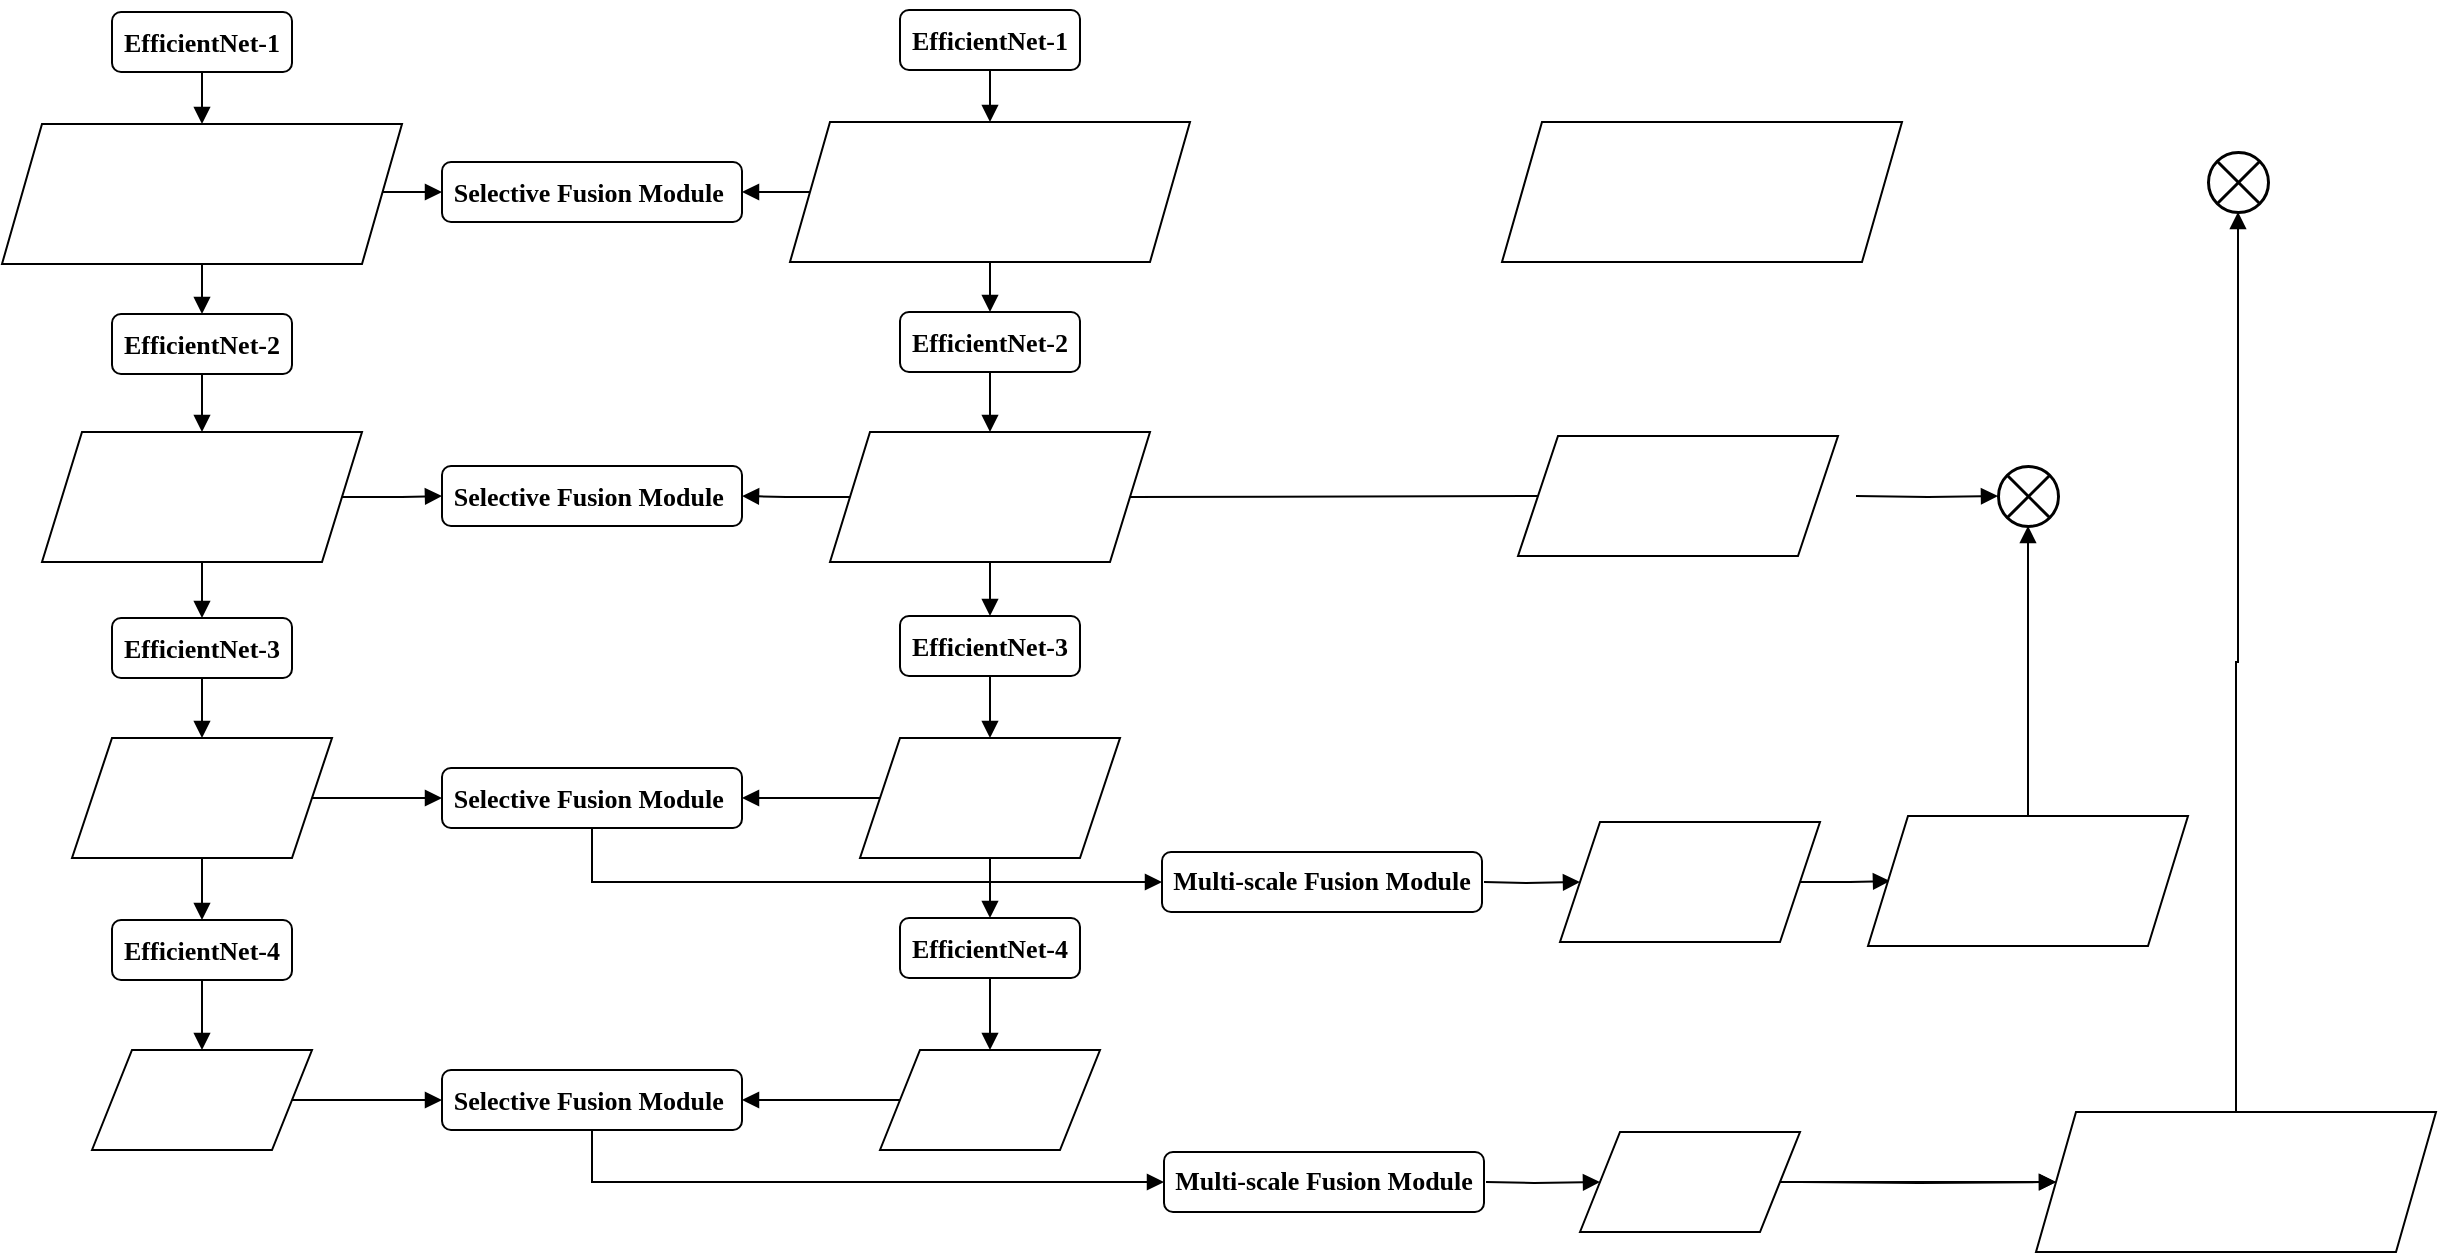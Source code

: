 <mxfile version="19.0.3" type="github">
  <diagram id="V5kDmpHyvOkLffiQJ7OR" name="Page-1">
    <mxGraphModel dx="1727" dy="1047" grid="1" gridSize="10" guides="1" tooltips="1" connect="1" arrows="1" fold="1" page="1" pageScale="1" pageWidth="827" pageHeight="1169" math="0" shadow="0">
      <root>
        <mxCell id="0" />
        <mxCell id="1" parent="0" />
        <mxCell id="irn-x4I0Ozi95wOQKls3-12" style="edgeStyle=orthogonalEdgeStyle;rounded=0;orthogonalLoop=1;jettySize=auto;html=1;exitX=0.5;exitY=1;exitDx=0;exitDy=0;entryX=0.5;entryY=0;entryDx=0;entryDy=0;fontFamily=Times New Roman;endArrow=block;endFill=1;" edge="1" parent="1" source="irn-x4I0Ozi95wOQKls3-1" target="irn-x4I0Ozi95wOQKls3-7">
          <mxGeometry relative="1" as="geometry" />
        </mxCell>
        <mxCell id="irn-x4I0Ozi95wOQKls3-38" style="edgeStyle=orthogonalEdgeStyle;rounded=0;orthogonalLoop=1;jettySize=auto;html=1;exitX=1;exitY=0.5;exitDx=0;exitDy=0;fontFamily=Times New Roman;fontSize=13;endArrow=block;endFill=1;" edge="1" parent="1" source="irn-x4I0Ozi95wOQKls3-1" target="irn-x4I0Ozi95wOQKls3-37">
          <mxGeometry relative="1" as="geometry" />
        </mxCell>
        <mxCell id="irn-x4I0Ozi95wOQKls3-1" value="" style="shape=parallelogram;perimeter=parallelogramPerimeter;whiteSpace=wrap;html=1;fixedSize=1;" vertex="1" parent="1">
          <mxGeometry x="40" y="240" width="160" height="65" as="geometry" />
        </mxCell>
        <mxCell id="irn-x4I0Ozi95wOQKls3-14" style="edgeStyle=orthogonalEdgeStyle;rounded=0;orthogonalLoop=1;jettySize=auto;html=1;exitX=0.5;exitY=1;exitDx=0;exitDy=0;entryX=0.5;entryY=0;entryDx=0;entryDy=0;fontFamily=Times New Roman;endArrow=block;endFill=1;" edge="1" parent="1" source="irn-x4I0Ozi95wOQKls3-3" target="irn-x4I0Ozi95wOQKls3-8">
          <mxGeometry relative="1" as="geometry" />
        </mxCell>
        <mxCell id="irn-x4I0Ozi95wOQKls3-41" style="edgeStyle=orthogonalEdgeStyle;rounded=0;orthogonalLoop=1;jettySize=auto;html=1;exitX=1;exitY=0.5;exitDx=0;exitDy=0;fontFamily=Times New Roman;fontSize=13;endArrow=block;endFill=1;" edge="1" parent="1" source="irn-x4I0Ozi95wOQKls3-3" target="irn-x4I0Ozi95wOQKls3-40">
          <mxGeometry relative="1" as="geometry" />
        </mxCell>
        <mxCell id="irn-x4I0Ozi95wOQKls3-3" value="" style="shape=parallelogram;perimeter=parallelogramPerimeter;whiteSpace=wrap;html=1;fixedSize=1;" vertex="1" parent="1">
          <mxGeometry x="55" y="393" width="130" height="60" as="geometry" />
        </mxCell>
        <mxCell id="irn-x4I0Ozi95wOQKls3-44" style="edgeStyle=orthogonalEdgeStyle;rounded=0;orthogonalLoop=1;jettySize=auto;html=1;exitX=1;exitY=0.5;exitDx=0;exitDy=0;entryX=0;entryY=0.5;entryDx=0;entryDy=0;fontFamily=Times New Roman;fontSize=13;endArrow=block;endFill=1;" edge="1" parent="1" source="irn-x4I0Ozi95wOQKls3-4" target="irn-x4I0Ozi95wOQKls3-43">
          <mxGeometry relative="1" as="geometry" />
        </mxCell>
        <mxCell id="irn-x4I0Ozi95wOQKls3-4" value="" style="shape=parallelogram;perimeter=parallelogramPerimeter;whiteSpace=wrap;html=1;fixedSize=1;" vertex="1" parent="1">
          <mxGeometry x="65" y="549" width="110" height="50" as="geometry" />
        </mxCell>
        <mxCell id="irn-x4I0Ozi95wOQKls3-10" style="edgeStyle=orthogonalEdgeStyle;rounded=0;orthogonalLoop=1;jettySize=auto;html=1;exitX=0.5;exitY=1;exitDx=0;exitDy=0;entryX=0.5;entryY=0;entryDx=0;entryDy=0;fontFamily=Times New Roman;endArrow=block;endFill=1;" edge="1" parent="1" source="irn-x4I0Ozi95wOQKls3-5" target="irn-x4I0Ozi95wOQKls3-6">
          <mxGeometry relative="1" as="geometry" />
        </mxCell>
        <mxCell id="irn-x4I0Ozi95wOQKls3-34" style="edgeStyle=orthogonalEdgeStyle;rounded=0;orthogonalLoop=1;jettySize=auto;html=1;exitX=1;exitY=0.5;exitDx=0;exitDy=0;entryX=0;entryY=0.5;entryDx=0;entryDy=0;fontFamily=Times New Roman;fontSize=13;endArrow=block;endFill=1;" edge="1" parent="1" source="irn-x4I0Ozi95wOQKls3-5" target="irn-x4I0Ozi95wOQKls3-33">
          <mxGeometry relative="1" as="geometry">
            <Array as="points">
              <mxPoint x="240" y="120" />
            </Array>
          </mxGeometry>
        </mxCell>
        <mxCell id="irn-x4I0Ozi95wOQKls3-5" value="" style="shape=parallelogram;perimeter=parallelogramPerimeter;whiteSpace=wrap;html=1;fixedSize=1;" vertex="1" parent="1">
          <mxGeometry x="20" y="86" width="200" height="70" as="geometry" />
        </mxCell>
        <mxCell id="irn-x4I0Ozi95wOQKls3-11" style="edgeStyle=orthogonalEdgeStyle;rounded=0;orthogonalLoop=1;jettySize=auto;html=1;exitX=0.5;exitY=1;exitDx=0;exitDy=0;fontFamily=Times New Roman;endArrow=block;endFill=1;" edge="1" parent="1" source="irn-x4I0Ozi95wOQKls3-6" target="irn-x4I0Ozi95wOQKls3-1">
          <mxGeometry relative="1" as="geometry" />
        </mxCell>
        <mxCell id="irn-x4I0Ozi95wOQKls3-6" value="&lt;p class=&quot;MsoNormal&quot;&gt;&lt;b&gt;&lt;font style=&quot;font-size: 13px;&quot; face=&quot;Times New Roman&quot;&gt;EfficientNet-2&lt;/font&gt;&lt;/b&gt;&lt;/p&gt;" style="rounded=1;whiteSpace=wrap;html=1;" vertex="1" parent="1">
          <mxGeometry x="75" y="181" width="90" height="30" as="geometry" />
        </mxCell>
        <mxCell id="irn-x4I0Ozi95wOQKls3-13" style="edgeStyle=orthogonalEdgeStyle;rounded=0;orthogonalLoop=1;jettySize=auto;html=1;exitX=0.5;exitY=1;exitDx=0;exitDy=0;fontFamily=Times New Roman;endArrow=block;endFill=1;" edge="1" parent="1" source="irn-x4I0Ozi95wOQKls3-7" target="irn-x4I0Ozi95wOQKls3-3">
          <mxGeometry relative="1" as="geometry" />
        </mxCell>
        <mxCell id="irn-x4I0Ozi95wOQKls3-7" value="&lt;p class=&quot;MsoNormal&quot;&gt;&lt;b&gt;&lt;font style=&quot;font-size: 13px;&quot; face=&quot;Times New Roman&quot;&gt;EfficientNet-3&lt;/font&gt;&lt;/b&gt;&lt;/p&gt;" style="rounded=1;whiteSpace=wrap;html=1;" vertex="1" parent="1">
          <mxGeometry x="75" y="333" width="90" height="30" as="geometry" />
        </mxCell>
        <mxCell id="irn-x4I0Ozi95wOQKls3-15" style="edgeStyle=orthogonalEdgeStyle;rounded=0;orthogonalLoop=1;jettySize=auto;html=1;exitX=0.5;exitY=1;exitDx=0;exitDy=0;entryX=0.5;entryY=0;entryDx=0;entryDy=0;fontFamily=Times New Roman;endArrow=block;endFill=1;" edge="1" parent="1" source="irn-x4I0Ozi95wOQKls3-8" target="irn-x4I0Ozi95wOQKls3-4">
          <mxGeometry relative="1" as="geometry" />
        </mxCell>
        <mxCell id="irn-x4I0Ozi95wOQKls3-8" value="&lt;p class=&quot;MsoNormal&quot;&gt;&lt;b&gt;&lt;font style=&quot;font-size: 13px;&quot; face=&quot;Times New Roman&quot;&gt;EfficientNet-4&lt;/font&gt;&lt;/b&gt;&lt;/p&gt;" style="rounded=1;whiteSpace=wrap;html=1;" vertex="1" parent="1">
          <mxGeometry x="75" y="484" width="90" height="30" as="geometry" />
        </mxCell>
        <mxCell id="irn-x4I0Ozi95wOQKls3-16" style="edgeStyle=orthogonalEdgeStyle;rounded=0;orthogonalLoop=1;jettySize=auto;html=1;exitX=0.5;exitY=1;exitDx=0;exitDy=0;entryX=0.5;entryY=0;entryDx=0;entryDy=0;fontFamily=Times New Roman;endArrow=block;endFill=1;" edge="1" parent="1" source="irn-x4I0Ozi95wOQKls3-9" target="irn-x4I0Ozi95wOQKls3-5">
          <mxGeometry relative="1" as="geometry" />
        </mxCell>
        <mxCell id="irn-x4I0Ozi95wOQKls3-9" value="&lt;p class=&quot;MsoNormal&quot;&gt;&lt;b&gt;&lt;font style=&quot;font-size: 13px;&quot; face=&quot;Times New Roman&quot;&gt;EfficientNet-1&lt;/font&gt;&lt;/b&gt;&lt;/p&gt;" style="rounded=1;whiteSpace=wrap;html=1;" vertex="1" parent="1">
          <mxGeometry x="75" y="30" width="90" height="30" as="geometry" />
        </mxCell>
        <mxCell id="irn-x4I0Ozi95wOQKls3-17" style="edgeStyle=orthogonalEdgeStyle;rounded=0;orthogonalLoop=1;jettySize=auto;html=1;exitX=0.5;exitY=1;exitDx=0;exitDy=0;entryX=0.5;entryY=0;entryDx=0;entryDy=0;fontFamily=Times New Roman;endArrow=block;endFill=1;" edge="1" parent="1" source="irn-x4I0Ozi95wOQKls3-18" target="irn-x4I0Ozi95wOQKls3-27">
          <mxGeometry relative="1" as="geometry" />
        </mxCell>
        <mxCell id="irn-x4I0Ozi95wOQKls3-39" style="edgeStyle=orthogonalEdgeStyle;rounded=0;orthogonalLoop=1;jettySize=auto;html=1;exitX=0;exitY=0.5;exitDx=0;exitDy=0;entryX=1;entryY=0.5;entryDx=0;entryDy=0;fontFamily=Times New Roman;fontSize=13;endArrow=block;endFill=1;" edge="1" parent="1" source="irn-x4I0Ozi95wOQKls3-18" target="irn-x4I0Ozi95wOQKls3-37">
          <mxGeometry relative="1" as="geometry" />
        </mxCell>
        <mxCell id="irn-x4I0Ozi95wOQKls3-60" style="edgeStyle=orthogonalEdgeStyle;rounded=0;orthogonalLoop=1;jettySize=auto;html=1;exitX=1;exitY=0.5;exitDx=0;exitDy=0;fontFamily=Times New Roman;fontSize=13;endArrow=block;endFill=1;" edge="1" parent="1" source="irn-x4I0Ozi95wOQKls3-18">
          <mxGeometry relative="1" as="geometry">
            <mxPoint x="807" y="272" as="targetPoint" />
          </mxGeometry>
        </mxCell>
        <mxCell id="irn-x4I0Ozi95wOQKls3-18" value="" style="shape=parallelogram;perimeter=parallelogramPerimeter;whiteSpace=wrap;html=1;fixedSize=1;" vertex="1" parent="1">
          <mxGeometry x="434" y="240" width="160" height="65" as="geometry" />
        </mxCell>
        <mxCell id="irn-x4I0Ozi95wOQKls3-19" style="edgeStyle=orthogonalEdgeStyle;rounded=0;orthogonalLoop=1;jettySize=auto;html=1;exitX=0.5;exitY=1;exitDx=0;exitDy=0;entryX=0.5;entryY=0;entryDx=0;entryDy=0;fontFamily=Times New Roman;endArrow=block;endFill=1;" edge="1" parent="1" source="irn-x4I0Ozi95wOQKls3-20" target="irn-x4I0Ozi95wOQKls3-29">
          <mxGeometry relative="1" as="geometry" />
        </mxCell>
        <mxCell id="irn-x4I0Ozi95wOQKls3-42" style="edgeStyle=orthogonalEdgeStyle;rounded=0;orthogonalLoop=1;jettySize=auto;html=1;exitX=0;exitY=0.5;exitDx=0;exitDy=0;fontFamily=Times New Roman;fontSize=13;endArrow=block;endFill=1;" edge="1" parent="1" source="irn-x4I0Ozi95wOQKls3-20" target="irn-x4I0Ozi95wOQKls3-40">
          <mxGeometry relative="1" as="geometry" />
        </mxCell>
        <mxCell id="irn-x4I0Ozi95wOQKls3-20" value="" style="shape=parallelogram;perimeter=parallelogramPerimeter;whiteSpace=wrap;html=1;fixedSize=1;" vertex="1" parent="1">
          <mxGeometry x="449" y="393" width="130" height="60" as="geometry" />
        </mxCell>
        <mxCell id="irn-x4I0Ozi95wOQKls3-45" style="edgeStyle=orthogonalEdgeStyle;rounded=0;orthogonalLoop=1;jettySize=auto;html=1;exitX=0;exitY=0.5;exitDx=0;exitDy=0;entryX=1;entryY=0.5;entryDx=0;entryDy=0;fontFamily=Times New Roman;fontSize=13;endArrow=block;endFill=1;" edge="1" parent="1" source="irn-x4I0Ozi95wOQKls3-21" target="irn-x4I0Ozi95wOQKls3-43">
          <mxGeometry relative="1" as="geometry" />
        </mxCell>
        <mxCell id="irn-x4I0Ozi95wOQKls3-21" value="" style="shape=parallelogram;perimeter=parallelogramPerimeter;whiteSpace=wrap;html=1;fixedSize=1;" vertex="1" parent="1">
          <mxGeometry x="459" y="549" width="110" height="50" as="geometry" />
        </mxCell>
        <mxCell id="irn-x4I0Ozi95wOQKls3-22" style="edgeStyle=orthogonalEdgeStyle;rounded=0;orthogonalLoop=1;jettySize=auto;html=1;exitX=0.5;exitY=1;exitDx=0;exitDy=0;entryX=0.5;entryY=0;entryDx=0;entryDy=0;fontFamily=Times New Roman;endArrow=block;endFill=1;" edge="1" parent="1" source="irn-x4I0Ozi95wOQKls3-23" target="irn-x4I0Ozi95wOQKls3-25">
          <mxGeometry relative="1" as="geometry" />
        </mxCell>
        <mxCell id="irn-x4I0Ozi95wOQKls3-35" style="edgeStyle=orthogonalEdgeStyle;rounded=0;orthogonalLoop=1;jettySize=auto;html=1;exitX=0;exitY=0.5;exitDx=0;exitDy=0;fontFamily=Times New Roman;fontSize=13;endArrow=block;endFill=1;" edge="1" parent="1" source="irn-x4I0Ozi95wOQKls3-23" target="irn-x4I0Ozi95wOQKls3-33">
          <mxGeometry relative="1" as="geometry" />
        </mxCell>
        <mxCell id="irn-x4I0Ozi95wOQKls3-23" value="" style="shape=parallelogram;perimeter=parallelogramPerimeter;whiteSpace=wrap;html=1;fixedSize=1;" vertex="1" parent="1">
          <mxGeometry x="414" y="85" width="200" height="70" as="geometry" />
        </mxCell>
        <mxCell id="irn-x4I0Ozi95wOQKls3-24" style="edgeStyle=orthogonalEdgeStyle;rounded=0;orthogonalLoop=1;jettySize=auto;html=1;exitX=0.5;exitY=1;exitDx=0;exitDy=0;fontFamily=Times New Roman;endArrow=block;endFill=1;" edge="1" parent="1" source="irn-x4I0Ozi95wOQKls3-25" target="irn-x4I0Ozi95wOQKls3-18">
          <mxGeometry relative="1" as="geometry" />
        </mxCell>
        <mxCell id="irn-x4I0Ozi95wOQKls3-25" value="&lt;p class=&quot;MsoNormal&quot;&gt;&lt;b&gt;&lt;font style=&quot;font-size: 13px;&quot; face=&quot;Times New Roman&quot;&gt;EfficientNet-2&lt;/font&gt;&lt;/b&gt;&lt;/p&gt;" style="rounded=1;whiteSpace=wrap;html=1;" vertex="1" parent="1">
          <mxGeometry x="469" y="180" width="90" height="30" as="geometry" />
        </mxCell>
        <mxCell id="irn-x4I0Ozi95wOQKls3-26" style="edgeStyle=orthogonalEdgeStyle;rounded=0;orthogonalLoop=1;jettySize=auto;html=1;exitX=0.5;exitY=1;exitDx=0;exitDy=0;fontFamily=Times New Roman;endArrow=block;endFill=1;" edge="1" parent="1" source="irn-x4I0Ozi95wOQKls3-27" target="irn-x4I0Ozi95wOQKls3-20">
          <mxGeometry relative="1" as="geometry" />
        </mxCell>
        <mxCell id="irn-x4I0Ozi95wOQKls3-27" value="&lt;p class=&quot;MsoNormal&quot;&gt;&lt;b&gt;&lt;font style=&quot;font-size: 13px;&quot; face=&quot;Times New Roman&quot;&gt;EfficientNet-3&lt;/font&gt;&lt;/b&gt;&lt;/p&gt;" style="rounded=1;whiteSpace=wrap;html=1;" vertex="1" parent="1">
          <mxGeometry x="469" y="332" width="90" height="30" as="geometry" />
        </mxCell>
        <mxCell id="irn-x4I0Ozi95wOQKls3-28" style="edgeStyle=orthogonalEdgeStyle;rounded=0;orthogonalLoop=1;jettySize=auto;html=1;exitX=0.5;exitY=1;exitDx=0;exitDy=0;entryX=0.5;entryY=0;entryDx=0;entryDy=0;fontFamily=Times New Roman;endArrow=block;endFill=1;" edge="1" parent="1" source="irn-x4I0Ozi95wOQKls3-29" target="irn-x4I0Ozi95wOQKls3-21">
          <mxGeometry relative="1" as="geometry" />
        </mxCell>
        <mxCell id="irn-x4I0Ozi95wOQKls3-29" value="&lt;p class=&quot;MsoNormal&quot;&gt;&lt;b&gt;&lt;font style=&quot;font-size: 13px;&quot; face=&quot;Times New Roman&quot;&gt;EfficientNet-4&lt;/font&gt;&lt;/b&gt;&lt;/p&gt;" style="rounded=1;whiteSpace=wrap;html=1;" vertex="1" parent="1">
          <mxGeometry x="469" y="483" width="90" height="30" as="geometry" />
        </mxCell>
        <mxCell id="irn-x4I0Ozi95wOQKls3-30" style="edgeStyle=orthogonalEdgeStyle;rounded=0;orthogonalLoop=1;jettySize=auto;html=1;exitX=0.5;exitY=1;exitDx=0;exitDy=0;entryX=0.5;entryY=0;entryDx=0;entryDy=0;fontFamily=Times New Roman;endArrow=block;endFill=1;" edge="1" parent="1" source="irn-x4I0Ozi95wOQKls3-31" target="irn-x4I0Ozi95wOQKls3-23">
          <mxGeometry relative="1" as="geometry" />
        </mxCell>
        <mxCell id="irn-x4I0Ozi95wOQKls3-31" value="&lt;p class=&quot;MsoNormal&quot;&gt;&lt;b&gt;&lt;font style=&quot;font-size: 13px;&quot; face=&quot;Times New Roman&quot;&gt;EfficientNet-1&lt;/font&gt;&lt;/b&gt;&lt;/p&gt;" style="rounded=1;whiteSpace=wrap;html=1;" vertex="1" parent="1">
          <mxGeometry x="469" y="29" width="90" height="30" as="geometry" />
        </mxCell>
        <mxCell id="irn-x4I0Ozi95wOQKls3-33" value="&lt;p class=&quot;MsoNormal&quot;&gt;&lt;span&gt;&lt;font face=&quot;Times New Roman&quot; style=&quot;font-size: 13px;&quot;&gt;&lt;b&gt;Selective Fusion Module&amp;nbsp;&lt;/b&gt;&lt;/font&gt;&lt;/span&gt;&lt;/p&gt;" style="rounded=1;whiteSpace=wrap;html=1;" vertex="1" parent="1">
          <mxGeometry x="240" y="105" width="150" height="30" as="geometry" />
        </mxCell>
        <mxCell id="irn-x4I0Ozi95wOQKls3-50" style="edgeStyle=orthogonalEdgeStyle;rounded=0;orthogonalLoop=1;jettySize=auto;html=1;exitX=0.5;exitY=1;exitDx=0;exitDy=0;entryX=0;entryY=0.5;entryDx=0;entryDy=0;fontFamily=Times New Roman;fontSize=13;endArrow=block;endFill=1;" edge="1" parent="1" source="irn-x4I0Ozi95wOQKls3-43" target="irn-x4I0Ozi95wOQKls3-48">
          <mxGeometry relative="1" as="geometry" />
        </mxCell>
        <mxCell id="irn-x4I0Ozi95wOQKls3-37" value="&lt;p class=&quot;MsoNormal&quot;&gt;&lt;span&gt;&lt;font face=&quot;Times New Roman&quot; style=&quot;font-size: 13px;&quot;&gt;&lt;b&gt;Selective Fusion Module&amp;nbsp;&lt;/b&gt;&lt;/font&gt;&lt;/span&gt;&lt;/p&gt;" style="rounded=1;whiteSpace=wrap;html=1;" vertex="1" parent="1">
          <mxGeometry x="240" y="257" width="150" height="30" as="geometry" />
        </mxCell>
        <mxCell id="irn-x4I0Ozi95wOQKls3-51" style="edgeStyle=orthogonalEdgeStyle;rounded=0;orthogonalLoop=1;jettySize=auto;html=1;exitX=0.5;exitY=1;exitDx=0;exitDy=0;entryX=0;entryY=0.5;entryDx=0;entryDy=0;fontFamily=Times New Roman;fontSize=13;endArrow=block;endFill=1;" edge="1" parent="1" source="irn-x4I0Ozi95wOQKls3-40" target="irn-x4I0Ozi95wOQKls3-49">
          <mxGeometry relative="1" as="geometry" />
        </mxCell>
        <mxCell id="irn-x4I0Ozi95wOQKls3-40" value="&lt;p class=&quot;MsoNormal&quot;&gt;&lt;span&gt;&lt;font face=&quot;Times New Roman&quot; style=&quot;font-size: 13px;&quot;&gt;&lt;b&gt;Selective Fusion Module&amp;nbsp;&lt;/b&gt;&lt;/font&gt;&lt;/span&gt;&lt;/p&gt;" style="rounded=1;whiteSpace=wrap;html=1;" vertex="1" parent="1">
          <mxGeometry x="240" y="408" width="150" height="30" as="geometry" />
        </mxCell>
        <mxCell id="irn-x4I0Ozi95wOQKls3-43" value="&lt;p class=&quot;MsoNormal&quot;&gt;&lt;span&gt;&lt;font face=&quot;Times New Roman&quot; style=&quot;font-size: 13px;&quot;&gt;&lt;b&gt;Selective Fusion Module&amp;nbsp;&lt;/b&gt;&lt;/font&gt;&lt;/span&gt;&lt;/p&gt;" style="rounded=1;whiteSpace=wrap;html=1;" vertex="1" parent="1">
          <mxGeometry x="240" y="559" width="150" height="30" as="geometry" />
        </mxCell>
        <mxCell id="irn-x4I0Ozi95wOQKls3-55" style="edgeStyle=orthogonalEdgeStyle;rounded=0;orthogonalLoop=1;jettySize=auto;html=1;exitX=1;exitY=0.5;exitDx=0;exitDy=0;entryX=0;entryY=0.5;entryDx=0;entryDy=0;fontFamily=Times New Roman;fontSize=13;endArrow=block;endFill=1;" edge="1" parent="1" target="irn-x4I0Ozi95wOQKls3-54">
          <mxGeometry relative="1" as="geometry">
            <mxPoint x="762" y="615" as="sourcePoint" />
          </mxGeometry>
        </mxCell>
        <mxCell id="irn-x4I0Ozi95wOQKls3-48" value="&lt;p style=&quot;font-size: 13px;&quot; class=&quot;Msoheading9&quot;&gt;&lt;font face=&quot;Times New Roman&quot;&gt;&lt;b&gt;&lt;font style=&quot;font-size: 13px;&quot;&gt;Multi-scale &lt;/font&gt;&lt;font style=&quot;font-size: 13px;&quot;&gt;F&lt;/font&gt;&lt;font style=&quot;font-size: 13px;&quot;&gt;usion &lt;/font&gt;&lt;font style=&quot;font-size: 13px;&quot;&gt;M&lt;/font&gt;&lt;font style=&quot;font-size: 13px;&quot;&gt;odule&lt;/font&gt;&lt;/b&gt;&lt;/font&gt;&lt;b&gt;&lt;span style=&quot;font-family: Cambria; font-size: 10.5pt;&quot;&gt;&lt;/span&gt;&lt;/b&gt;&lt;/p&gt;" style="rounded=1;whiteSpace=wrap;html=1;" vertex="1" parent="1">
          <mxGeometry x="601" y="600" width="160" height="30" as="geometry" />
        </mxCell>
        <mxCell id="irn-x4I0Ozi95wOQKls3-58" style="edgeStyle=orthogonalEdgeStyle;rounded=0;orthogonalLoop=1;jettySize=auto;html=1;exitX=1;exitY=0.5;exitDx=0;exitDy=0;entryX=0;entryY=0.5;entryDx=0;entryDy=0;fontFamily=Times New Roman;fontSize=13;endArrow=block;endFill=1;" edge="1" parent="1" target="irn-x4I0Ozi95wOQKls3-57">
          <mxGeometry relative="1" as="geometry">
            <mxPoint x="761" y="465" as="sourcePoint" />
          </mxGeometry>
        </mxCell>
        <mxCell id="irn-x4I0Ozi95wOQKls3-49" value="&lt;p style=&quot;font-size: 13px;&quot; class=&quot;Msoheading9&quot;&gt;&lt;font face=&quot;Times New Roman&quot;&gt;&lt;b&gt;&lt;font style=&quot;font-size: 13px;&quot;&gt;Multi-scale &lt;/font&gt;&lt;font style=&quot;font-size: 13px;&quot;&gt;F&lt;/font&gt;&lt;font style=&quot;font-size: 13px;&quot;&gt;usion &lt;/font&gt;&lt;font style=&quot;font-size: 13px;&quot;&gt;M&lt;/font&gt;&lt;font style=&quot;font-size: 13px;&quot;&gt;odule&lt;/font&gt;&lt;/b&gt;&lt;/font&gt;&lt;b&gt;&lt;span style=&quot;font-family: Cambria; font-size: 10.5pt;&quot;&gt;&lt;/span&gt;&lt;/b&gt;&lt;/p&gt;" style="rounded=1;whiteSpace=wrap;html=1;" vertex="1" parent="1">
          <mxGeometry x="600" y="450" width="160" height="30" as="geometry" />
        </mxCell>
        <mxCell id="irn-x4I0Ozi95wOQKls3-69" value="" style="edgeStyle=orthogonalEdgeStyle;rounded=0;orthogonalLoop=1;jettySize=auto;html=1;fontFamily=Times New Roman;fontSize=13;endArrow=block;endFill=1;" edge="1" parent="1" source="irn-x4I0Ozi95wOQKls3-54" target="irn-x4I0Ozi95wOQKls3-68">
          <mxGeometry relative="1" as="geometry" />
        </mxCell>
        <mxCell id="irn-x4I0Ozi95wOQKls3-54" value="" style="shape=parallelogram;perimeter=parallelogramPerimeter;whiteSpace=wrap;html=1;fixedSize=1;" vertex="1" parent="1">
          <mxGeometry x="809" y="590" width="110" height="50" as="geometry" />
        </mxCell>
        <mxCell id="irn-x4I0Ozi95wOQKls3-62" style="edgeStyle=orthogonalEdgeStyle;rounded=0;orthogonalLoop=1;jettySize=auto;html=1;exitX=1;exitY=0.5;exitDx=0;exitDy=0;entryX=0;entryY=0.5;entryDx=0;entryDy=0;fontFamily=Times New Roman;fontSize=13;endArrow=block;endFill=1;" edge="1" parent="1" source="irn-x4I0Ozi95wOQKls3-57">
          <mxGeometry relative="1" as="geometry">
            <mxPoint x="964" y="464.5" as="targetPoint" />
          </mxGeometry>
        </mxCell>
        <mxCell id="irn-x4I0Ozi95wOQKls3-57" value="" style="shape=parallelogram;perimeter=parallelogramPerimeter;whiteSpace=wrap;html=1;fixedSize=1;" vertex="1" parent="1">
          <mxGeometry x="799" y="435" width="130" height="60" as="geometry" />
        </mxCell>
        <mxCell id="irn-x4I0Ozi95wOQKls3-65" style="edgeStyle=orthogonalEdgeStyle;rounded=0;orthogonalLoop=1;jettySize=auto;html=1;exitX=1;exitY=0.5;exitDx=0;exitDy=0;entryX=0;entryY=0.5;entryDx=0;entryDy=0;fontFamily=Times New Roman;fontSize=13;endArrow=block;endFill=1;" edge="1" parent="1" target="irn-x4I0Ozi95wOQKls3-64">
          <mxGeometry relative="1" as="geometry">
            <mxPoint x="947" y="272" as="sourcePoint" />
          </mxGeometry>
        </mxCell>
        <mxCell id="irn-x4I0Ozi95wOQKls3-66" style="edgeStyle=orthogonalEdgeStyle;rounded=0;orthogonalLoop=1;jettySize=auto;html=1;exitX=0.5;exitY=0;exitDx=0;exitDy=0;entryX=0.5;entryY=1;entryDx=0;entryDy=0;fontFamily=Times New Roman;fontSize=13;endArrow=block;endFill=1;" edge="1" parent="1" source="irn-x4I0Ozi95wOQKls3-61" target="irn-x4I0Ozi95wOQKls3-64">
          <mxGeometry relative="1" as="geometry" />
        </mxCell>
        <mxCell id="irn-x4I0Ozi95wOQKls3-61" value="" style="shape=parallelogram;perimeter=parallelogramPerimeter;whiteSpace=wrap;html=1;fixedSize=1;" vertex="1" parent="1">
          <mxGeometry x="953" y="432" width="160" height="65" as="geometry" />
        </mxCell>
        <mxCell id="irn-x4I0Ozi95wOQKls3-64" value="" style="shape=sumEllipse;perimeter=ellipsePerimeter;whiteSpace=wrap;html=1;backgroundOutline=1;fontFamily=Times New Roman;fontSize=13;strokeWidth=1.5;" vertex="1" parent="1">
          <mxGeometry x="1018" y="257" width="30" height="30" as="geometry" />
        </mxCell>
        <mxCell id="irn-x4I0Ozi95wOQKls3-67" style="edgeStyle=orthogonalEdgeStyle;rounded=0;orthogonalLoop=1;jettySize=auto;html=1;exitX=1;exitY=0.5;exitDx=0;exitDy=0;entryX=0;entryY=0.5;entryDx=0;entryDy=0;fontFamily=Times New Roman;fontSize=13;endArrow=block;endFill=1;" edge="1" parent="1" target="irn-x4I0Ozi95wOQKls3-68">
          <mxGeometry relative="1" as="geometry">
            <mxPoint x="919" y="615" as="sourcePoint" />
            <mxPoint x="982" y="615" as="targetPoint" />
          </mxGeometry>
        </mxCell>
        <mxCell id="irn-x4I0Ozi95wOQKls3-71" style="edgeStyle=orthogonalEdgeStyle;rounded=0;orthogonalLoop=1;jettySize=auto;html=1;exitX=0.5;exitY=0;exitDx=0;exitDy=0;entryX=0.5;entryY=1;entryDx=0;entryDy=0;fontFamily=Times New Roman;fontSize=13;endArrow=block;endFill=1;" edge="1" parent="1" source="irn-x4I0Ozi95wOQKls3-68" target="irn-x4I0Ozi95wOQKls3-70">
          <mxGeometry relative="1" as="geometry" />
        </mxCell>
        <mxCell id="irn-x4I0Ozi95wOQKls3-68" value="" style="shape=parallelogram;perimeter=parallelogramPerimeter;whiteSpace=wrap;html=1;fixedSize=1;" vertex="1" parent="1">
          <mxGeometry x="1037" y="580" width="200" height="70" as="geometry" />
        </mxCell>
        <mxCell id="irn-x4I0Ozi95wOQKls3-70" value="" style="shape=sumEllipse;perimeter=ellipsePerimeter;whiteSpace=wrap;html=1;backgroundOutline=1;fontFamily=Times New Roman;fontSize=13;strokeWidth=1.5;" vertex="1" parent="1">
          <mxGeometry x="1123" y="100" width="30" height="30" as="geometry" />
        </mxCell>
        <mxCell id="irn-x4I0Ozi95wOQKls3-72" value="" style="shape=parallelogram;perimeter=parallelogramPerimeter;whiteSpace=wrap;html=1;fixedSize=1;" vertex="1" parent="1">
          <mxGeometry x="770" y="85" width="200" height="70" as="geometry" />
        </mxCell>
        <mxCell id="irn-x4I0Ozi95wOQKls3-73" value="" style="shape=parallelogram;perimeter=parallelogramPerimeter;whiteSpace=wrap;html=1;fixedSize=1;" vertex="1" parent="1">
          <mxGeometry x="778" y="242" width="160" height="60" as="geometry" />
        </mxCell>
      </root>
    </mxGraphModel>
  </diagram>
</mxfile>
